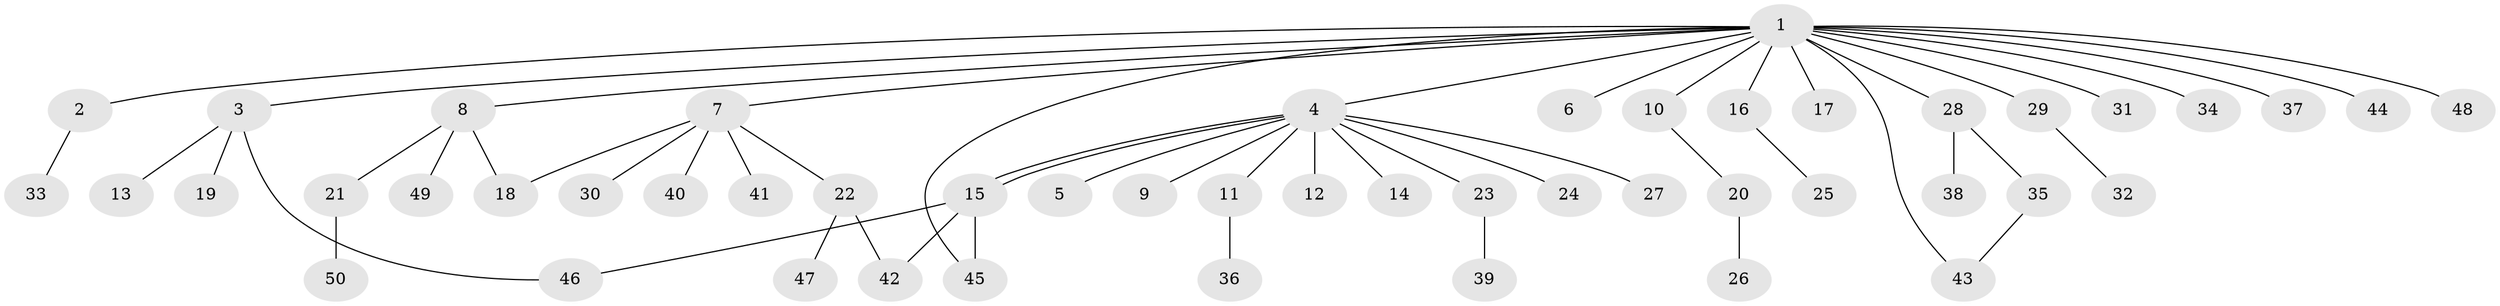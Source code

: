 // coarse degree distribution, {18: 0.02857142857142857, 1: 0.6857142857142857, 3: 0.05714285714285714, 10: 0.02857142857142857, 5: 0.05714285714285714, 4: 0.02857142857142857, 2: 0.11428571428571428}
// Generated by graph-tools (version 1.1) at 2025/23/03/03/25 07:23:55]
// undirected, 50 vertices, 55 edges
graph export_dot {
graph [start="1"]
  node [color=gray90,style=filled];
  1;
  2;
  3;
  4;
  5;
  6;
  7;
  8;
  9;
  10;
  11;
  12;
  13;
  14;
  15;
  16;
  17;
  18;
  19;
  20;
  21;
  22;
  23;
  24;
  25;
  26;
  27;
  28;
  29;
  30;
  31;
  32;
  33;
  34;
  35;
  36;
  37;
  38;
  39;
  40;
  41;
  42;
  43;
  44;
  45;
  46;
  47;
  48;
  49;
  50;
  1 -- 2;
  1 -- 3;
  1 -- 4;
  1 -- 6;
  1 -- 7;
  1 -- 8;
  1 -- 10;
  1 -- 16;
  1 -- 17;
  1 -- 28;
  1 -- 29;
  1 -- 31;
  1 -- 34;
  1 -- 37;
  1 -- 43;
  1 -- 44;
  1 -- 45;
  1 -- 48;
  2 -- 33;
  3 -- 13;
  3 -- 19;
  3 -- 46;
  4 -- 5;
  4 -- 9;
  4 -- 11;
  4 -- 12;
  4 -- 14;
  4 -- 15;
  4 -- 15;
  4 -- 23;
  4 -- 24;
  4 -- 27;
  7 -- 18;
  7 -- 22;
  7 -- 30;
  7 -- 40;
  7 -- 41;
  8 -- 18;
  8 -- 21;
  8 -- 49;
  10 -- 20;
  11 -- 36;
  15 -- 42;
  15 -- 45;
  15 -- 46;
  16 -- 25;
  20 -- 26;
  21 -- 50;
  22 -- 42;
  22 -- 47;
  23 -- 39;
  28 -- 35;
  28 -- 38;
  29 -- 32;
  35 -- 43;
}
